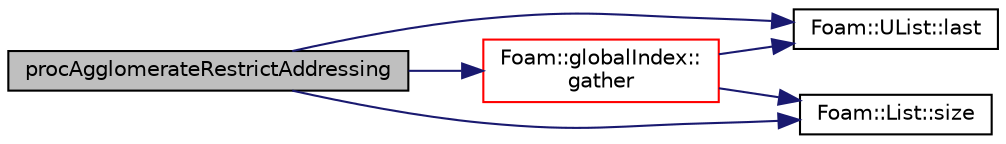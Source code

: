 digraph "procAgglomerateRestrictAddressing"
{
  bgcolor="transparent";
  edge [fontname="Helvetica",fontsize="10",labelfontname="Helvetica",labelfontsize="10"];
  node [fontname="Helvetica",fontsize="10",shape=record];
  rankdir="LR";
  Node1004 [label="procAgglomerateRestrictAddressing",height=0.2,width=0.4,color="black", fillcolor="grey75", style="filled", fontcolor="black"];
  Node1004 -> Node1005 [color="midnightblue",fontsize="10",style="solid",fontname="Helvetica"];
  Node1005 [label="Foam::globalIndex::\lgather",height=0.2,width=0.4,color="red",URL="$a28481.html#a2ada785f9c593e27b85617451b04b393",tooltip="Collect data in processor order on master (== procIDs[0]). "];
  Node1005 -> Node1007 [color="midnightblue",fontsize="10",style="solid",fontname="Helvetica"];
  Node1007 [label="Foam::UList::last",height=0.2,width=0.4,color="black",URL="$a26837.html#aef07c02ea1c27bdb5906043b399e0ff0",tooltip="Return the last element of the list. "];
  Node1005 -> Node1009 [color="midnightblue",fontsize="10",style="solid",fontname="Helvetica"];
  Node1009 [label="Foam::List::size",height=0.2,width=0.4,color="black",URL="$a26833.html#a8a5f6fa29bd4b500caf186f60245b384",tooltip="Override size to be inconsistent with allocated storage. "];
  Node1004 -> Node1007 [color="midnightblue",fontsize="10",style="solid",fontname="Helvetica"];
  Node1004 -> Node1009 [color="midnightblue",fontsize="10",style="solid",fontname="Helvetica"];
}
